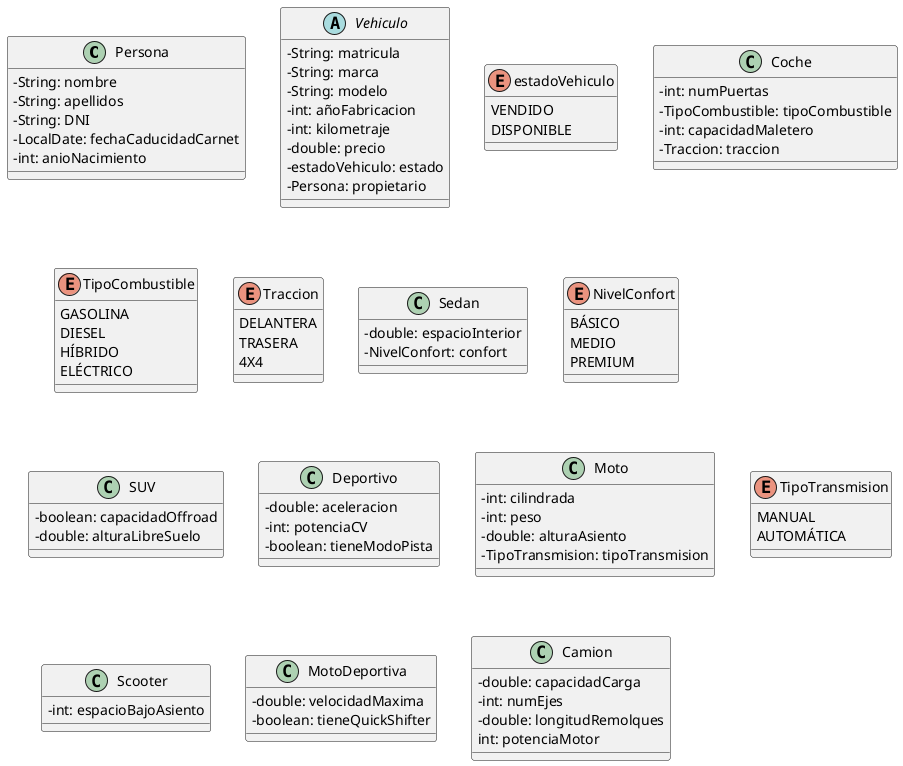 @startuml
 skinparam classAttributeIconSize 0
 class Persona {
     - String: nombre
     - String: apellidos
     - String: DNI
     - LocalDate: fechaCaducidadCarnet
     - int: anioNacimiento
 }
abstract class Vehiculo {
    - String: matricula
    - String: marca
    - String: modelo
    - int: añoFabricacion
    - int: kilometraje
    - double: precio
    - estadoVehiculo: estado
    - Persona: propietario

}
enum estadoVehiculo {
VENDIDO
DISPONIBLE
}

class Coche {
    - int: numPuertas
    - TipoCombustible: tipoCombustible
    - int: capacidadMaletero
    - Traccion: traccion
}
enum TipoCombustible {
    GASOLINA
    DIESEL
    HÍBRIDO
    ELÉCTRICO
}

enum Traccion {
    DELANTERA
    TRASERA
    4X4
}

class Sedan {
    -double: espacioInterior
    -NivelConfort: confort
}
enum NivelConfort {
    BÁSICO
    MEDIO
    PREMIUM
}

class SUV {
    -boolean: capacidadOffroad
    -double: alturaLibreSuelo
}

class Deportivo {
    -double: aceleracion
    -int: potenciaCV
    -boolean: tieneModoPista
}

class Moto{
    -int: cilindrada
    -int: peso
    -double: alturaAsiento
    -TipoTransmision: tipoTransmision
}
enum TipoTransmision {
    MANUAL
    AUTOMÁTICA
}

class Scooter{
    -int: espacioBajoAsiento
}

class MotoDeportiva {
    -double: velocidadMaxima
    -boolean: tieneQuickShifter
}

class Camion {
    -double: capacidadCarga
    -int: numEjes
    -double: longitudRemolques
    int: potenciaMotor
}
@enduml